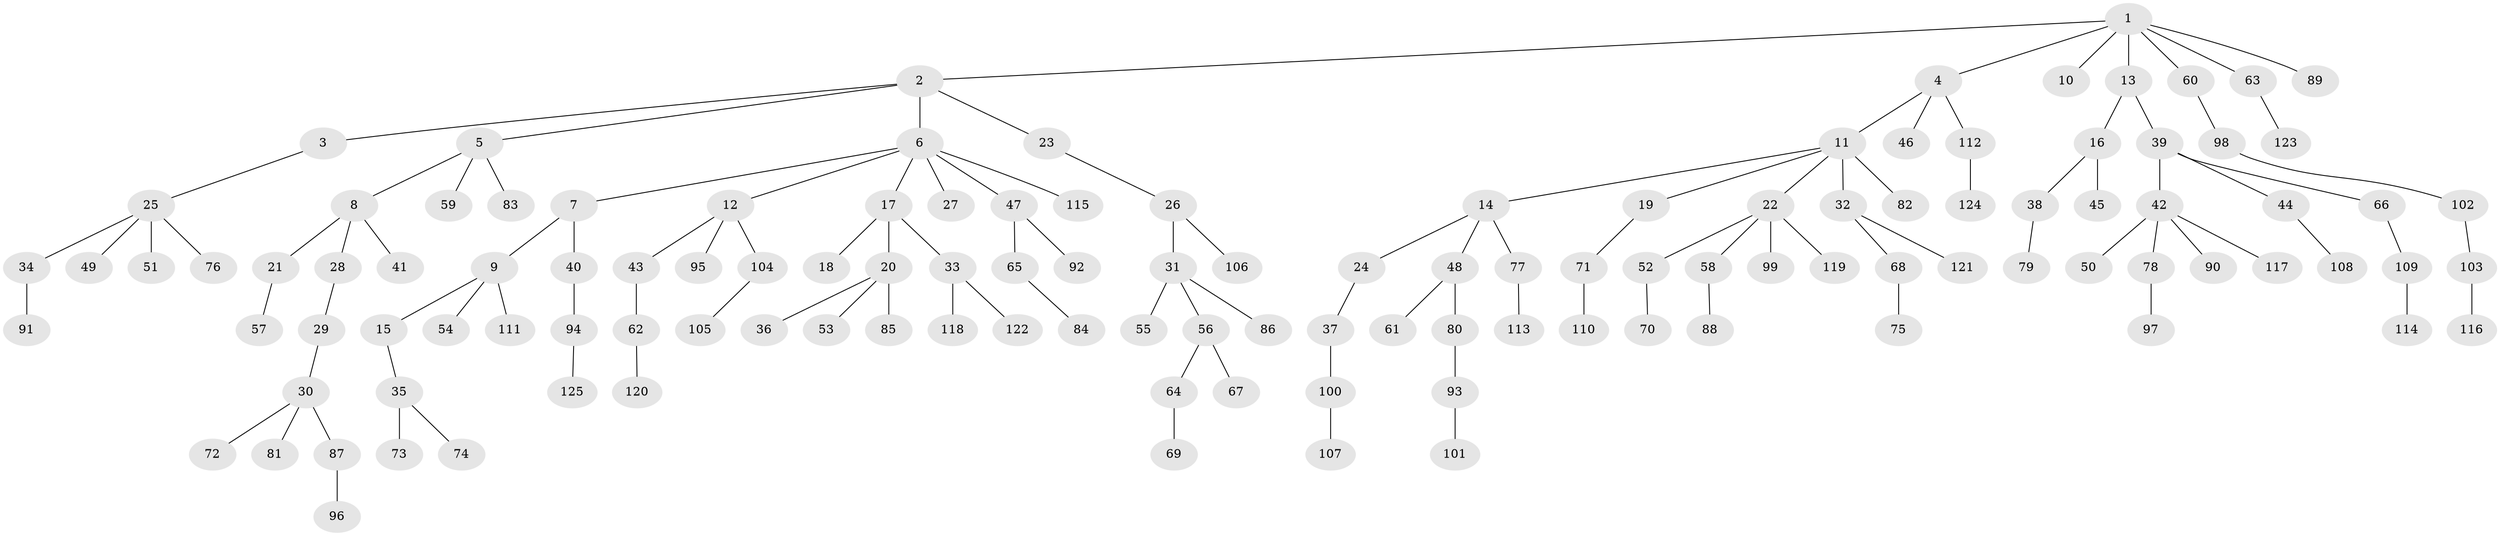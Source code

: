 // coarse degree distribution, {10: 0.02, 1: 0.68, 9: 0.02, 3: 0.02, 7: 0.02, 2: 0.14, 4: 0.08, 5: 0.02}
// Generated by graph-tools (version 1.1) at 2025/19/03/04/25 18:19:22]
// undirected, 125 vertices, 124 edges
graph export_dot {
graph [start="1"]
  node [color=gray90,style=filled];
  1;
  2;
  3;
  4;
  5;
  6;
  7;
  8;
  9;
  10;
  11;
  12;
  13;
  14;
  15;
  16;
  17;
  18;
  19;
  20;
  21;
  22;
  23;
  24;
  25;
  26;
  27;
  28;
  29;
  30;
  31;
  32;
  33;
  34;
  35;
  36;
  37;
  38;
  39;
  40;
  41;
  42;
  43;
  44;
  45;
  46;
  47;
  48;
  49;
  50;
  51;
  52;
  53;
  54;
  55;
  56;
  57;
  58;
  59;
  60;
  61;
  62;
  63;
  64;
  65;
  66;
  67;
  68;
  69;
  70;
  71;
  72;
  73;
  74;
  75;
  76;
  77;
  78;
  79;
  80;
  81;
  82;
  83;
  84;
  85;
  86;
  87;
  88;
  89;
  90;
  91;
  92;
  93;
  94;
  95;
  96;
  97;
  98;
  99;
  100;
  101;
  102;
  103;
  104;
  105;
  106;
  107;
  108;
  109;
  110;
  111;
  112;
  113;
  114;
  115;
  116;
  117;
  118;
  119;
  120;
  121;
  122;
  123;
  124;
  125;
  1 -- 2;
  1 -- 4;
  1 -- 10;
  1 -- 13;
  1 -- 60;
  1 -- 63;
  1 -- 89;
  2 -- 3;
  2 -- 5;
  2 -- 6;
  2 -- 23;
  3 -- 25;
  4 -- 11;
  4 -- 46;
  4 -- 112;
  5 -- 8;
  5 -- 59;
  5 -- 83;
  6 -- 7;
  6 -- 12;
  6 -- 17;
  6 -- 27;
  6 -- 47;
  6 -- 115;
  7 -- 9;
  7 -- 40;
  8 -- 21;
  8 -- 28;
  8 -- 41;
  9 -- 15;
  9 -- 54;
  9 -- 111;
  11 -- 14;
  11 -- 19;
  11 -- 22;
  11 -- 32;
  11 -- 82;
  12 -- 43;
  12 -- 95;
  12 -- 104;
  13 -- 16;
  13 -- 39;
  14 -- 24;
  14 -- 48;
  14 -- 77;
  15 -- 35;
  16 -- 38;
  16 -- 45;
  17 -- 18;
  17 -- 20;
  17 -- 33;
  19 -- 71;
  20 -- 36;
  20 -- 53;
  20 -- 85;
  21 -- 57;
  22 -- 52;
  22 -- 58;
  22 -- 99;
  22 -- 119;
  23 -- 26;
  24 -- 37;
  25 -- 34;
  25 -- 49;
  25 -- 51;
  25 -- 76;
  26 -- 31;
  26 -- 106;
  28 -- 29;
  29 -- 30;
  30 -- 72;
  30 -- 81;
  30 -- 87;
  31 -- 55;
  31 -- 56;
  31 -- 86;
  32 -- 68;
  32 -- 121;
  33 -- 118;
  33 -- 122;
  34 -- 91;
  35 -- 73;
  35 -- 74;
  37 -- 100;
  38 -- 79;
  39 -- 42;
  39 -- 44;
  39 -- 66;
  40 -- 94;
  42 -- 50;
  42 -- 78;
  42 -- 90;
  42 -- 117;
  43 -- 62;
  44 -- 108;
  47 -- 65;
  47 -- 92;
  48 -- 61;
  48 -- 80;
  52 -- 70;
  56 -- 64;
  56 -- 67;
  58 -- 88;
  60 -- 98;
  62 -- 120;
  63 -- 123;
  64 -- 69;
  65 -- 84;
  66 -- 109;
  68 -- 75;
  71 -- 110;
  77 -- 113;
  78 -- 97;
  80 -- 93;
  87 -- 96;
  93 -- 101;
  94 -- 125;
  98 -- 102;
  100 -- 107;
  102 -- 103;
  103 -- 116;
  104 -- 105;
  109 -- 114;
  112 -- 124;
}

